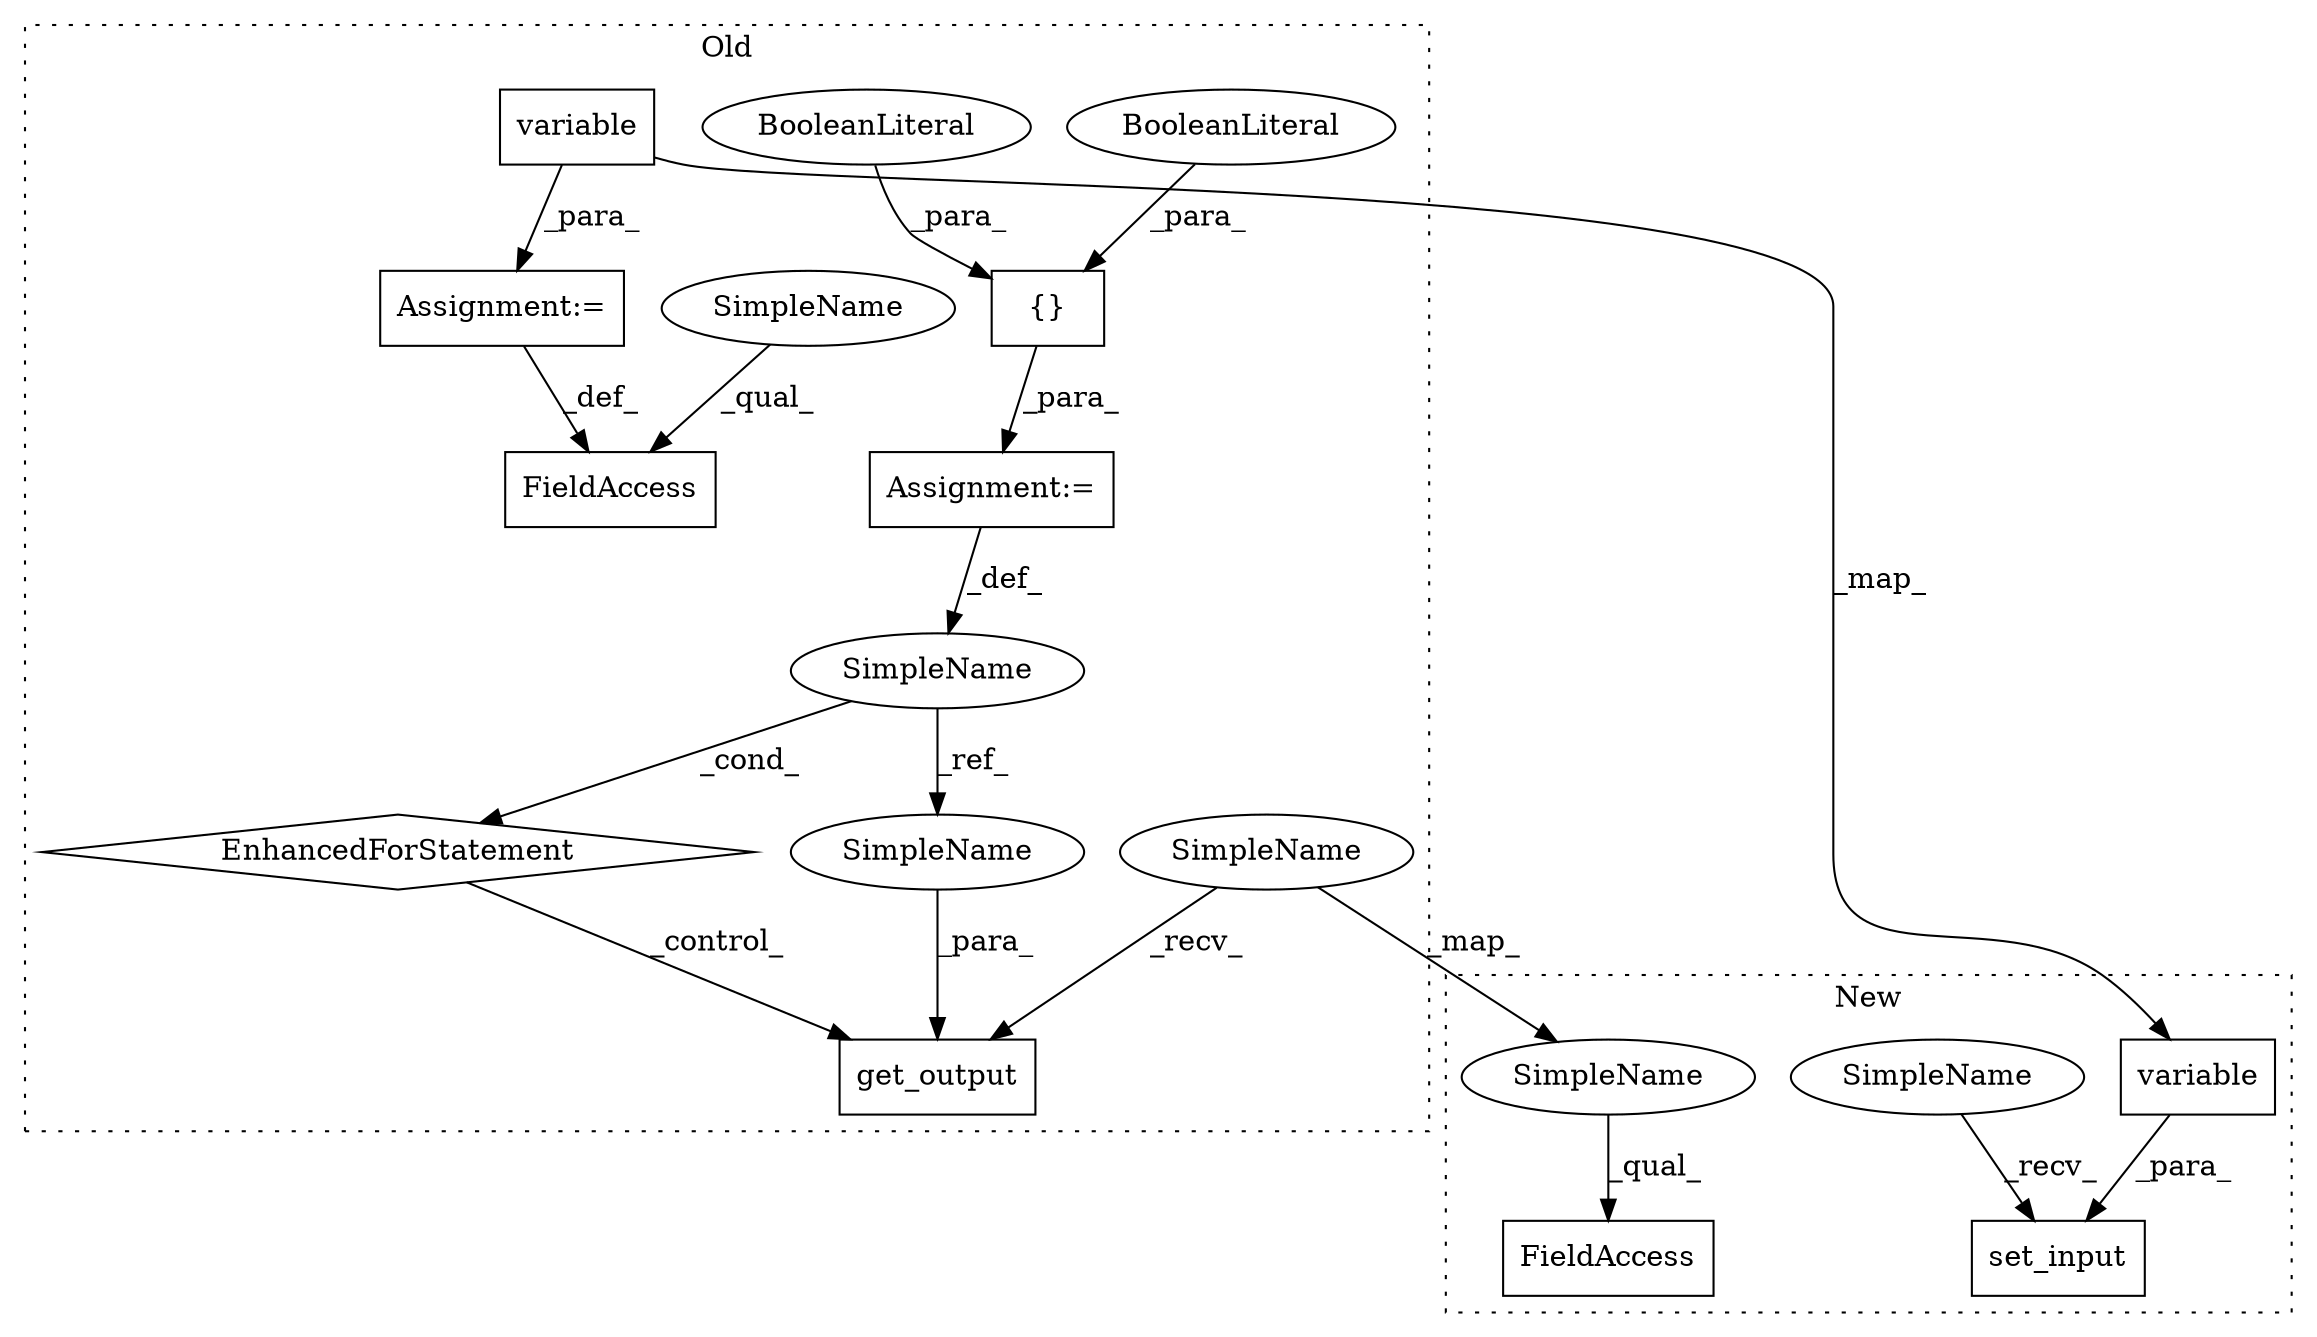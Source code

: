 digraph G {
subgraph cluster0 {
1 [label="{}" a="4" s="20599,20610" l="1,1" shape="box"];
3 [label="EnhancedForStatement" a="70" s="20512,20611" l="65,2" shape="diamond"];
4 [label="SimpleName" a="42" s="20582" l="5" shape="ellipse"];
5 [label="get_output" a="32" s="20656,20672" l="11,1" shape="box"];
6 [label="BooleanLiteral" a="9" s="20605" l="5" shape="ellipse"];
7 [label="BooleanLiteral" a="9" s="20600" l="4" shape="ellipse"];
8 [label="FieldAccess" a="22" s="20459" l="11" shape="box"];
9 [label="variable" a="32" s="20485,20499" l="9,1" shape="box"];
12 [label="Assignment:=" a="7" s="20470" l="1" shape="box"];
13 [label="Assignment:=" a="7" s="20512,20611" l="65,2" shape="box"];
14 [label="SimpleName" a="42" s="20667" l="5" shape="ellipse"];
15 [label="SimpleName" a="42" s="20459" l="5" shape="ellipse"];
16 [label="SimpleName" a="42" s="20650" l="5" shape="ellipse"];
label = "Old";
style="dotted";
}
subgraph cluster1 {
2 [label="set_input" a="32" s="11031,11082" l="10,1" shape="box"];
10 [label="variable" a="32" s="11055,11069" l="9,1" shape="box"];
11 [label="FieldAccess" a="22" s="11118" l="12" shape="box"];
17 [label="SimpleName" a="42" s="11025" l="5" shape="ellipse"];
18 [label="SimpleName" a="42" s="11118" l="5" shape="ellipse"];
label = "New";
style="dotted";
}
1 -> 13 [label="_para_"];
3 -> 5 [label="_control_"];
4 -> 3 [label="_cond_"];
4 -> 14 [label="_ref_"];
6 -> 1 [label="_para_"];
7 -> 1 [label="_para_"];
9 -> 12 [label="_para_"];
9 -> 10 [label="_map_"];
10 -> 2 [label="_para_"];
12 -> 8 [label="_def_"];
13 -> 4 [label="_def_"];
14 -> 5 [label="_para_"];
15 -> 8 [label="_qual_"];
16 -> 18 [label="_map_"];
16 -> 5 [label="_recv_"];
17 -> 2 [label="_recv_"];
18 -> 11 [label="_qual_"];
}